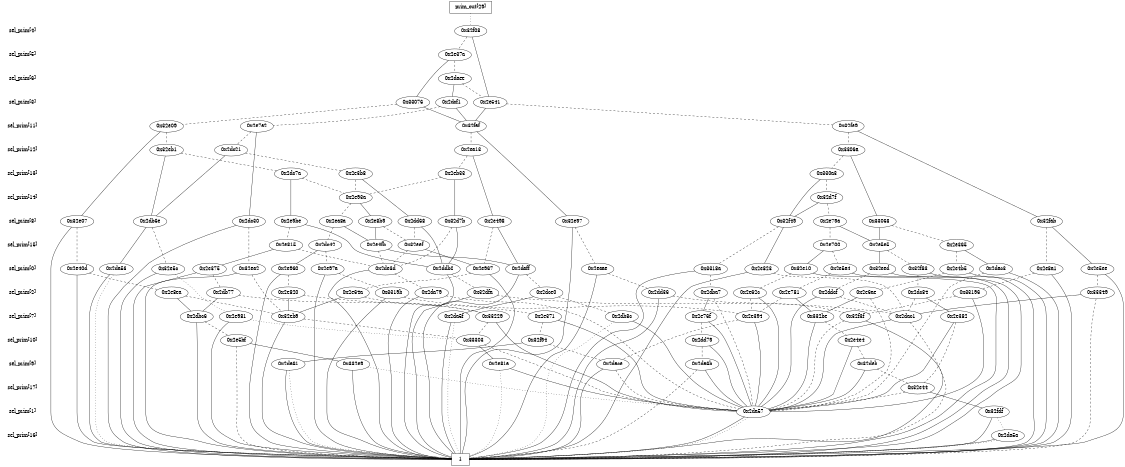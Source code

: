 digraph "DD" {
size = "7.5,10"
center = true;
edge [dir = none];
{ node [shape = plaintext];
  edge [style = invis];
  "CONST NODES" [style = invis];
" sel_prim[4] " -> " sel_prim[5] " -> " sel_prim[6] " -> " sel_prim[3] " -> " sel_prim[11] " -> " sel_prim[12] " -> " sel_prim[13] " -> " sel_prim[14] " -> " sel_prim[8] " -> " sel_prim[15] " -> " sel_prim[0] " -> " sel_prim[2] " -> " sel_prim[7] " -> " sel_prim[10] " -> " sel_prim[9] " -> " sel_prim[17] " -> " sel_prim[1] " -> " sel_prim[16] " -> "CONST NODES"; 
}
{ rank = same; node [shape = box]; edge [style = invis];
"  prim_out[29]  "; }
{ rank = same; " sel_prim[4] ";
"0x32f08";
}
{ rank = same; " sel_prim[5] ";
"0x2e37a";
}
{ rank = same; " sel_prim[6] ";
"0x2daee";
}
{ rank = same; " sel_prim[3] ";
"0x33076";
"0x2dcf1";
"0x2e541";
}
{ rank = same; " sel_prim[11] ";
"0x32e09";
"0x2e7a2";
"0x32fe9";
"0x32faf";
}
{ rank = same; " sel_prim[12] ";
"0x2ea13";
"0x32eb1";
"0x3306a";
"0x2dc21";
}
{ rank = same; " sel_prim[13] ";
"0x2eb33";
"0x2e3b8";
"0x330a3";
"0x2dc7a";
}
{ rank = same; " sel_prim[14] ";
"0x32d7f";
"0x2e93a";
}
{ rank = same; " sel_prim[8] ";
"0x2ea8a";
"0x32f49";
"0x2dd68";
"0x2db6e";
"0x2e79a";
"0x2e498";
"0x2dc30";
"0x2e8b9";
"0x2e9be";
"0x32d7b";
"0x32e97";
"0x32e07";
"0x33068";
"0x32fab";
}
{ rank = same; " sel_prim[15] ";
"0x2e815";
"0x2e4fb";
"0x2e5e5";
"0x2e365";
"0x32eef";
"0x2e700";
"0x2dc42";
}
{ rank = same; " sel_prim[0] ";
"0x2eaae";
"0x2e823";
"0x32f83";
"0x2da56";
"0x2e960";
"0x2dac3";
"0x32e10";
"0x2e5ee";
"0x32eed";
"0x2e4b5";
"0x2e8a1";
"0x2e40d";
"0x2e97a";
"0x2daff";
"0x3318a";
"0x2e5a4";
"0x2ddb0";
"0x2e967";
"0x32ea2";
"0x2de3d";
"0x32e5c";
"0x2e375";
}
{ rank = same; " sel_prim[2] ";
"0x2e781";
"0x2dba7";
"0x2dd36";
"0x2e64a";
"0x2dce0";
"0x32dfa";
"0x2db77";
"0x2e8ea";
"0x2da79";
"0x2e6ae";
"0x2e820";
"0x2e62c";
"0x33349";
"0x2dc84";
"0x33196";
"0x2ddcf";
"0x3319b";
}
{ rank = same; " sel_prim[7] ";
"0x2e394";
"0x2db8c";
"0x2dac1";
"0x33229";
"0x2e371";
"0x2da5f";
"0x2e981";
"0x32eb9";
"0x32f3f";
"0x2dbc6";
"0x2e382";
"0x2e76f";
"0x332be";
}
{ rank = same; " sel_prim[10] ";
"0x2e4e4";
"0x33303";
"0x2dd79";
"0x32f94";
"0x2e5bf";
}
{ rank = same; " sel_prim[9] ";
"0x2e81a";
"0x2da6b";
"0x2da61";
"0x332e9";
"0x2dace";
"0x32deb";
}
{ rank = same; " sel_prim[17] ";
"0x32e44";
}
{ rank = same; " sel_prim[1] ";
"0x2da57";
"0x32fdf";
}
{ rank = same; " sel_prim[16] ";
"0x2da5a";
}
{ rank = same; "CONST NODES";
{ node [shape = box]; "0x2da52";
}
}
"  prim_out[29]  " -> "0x32f08" [style = dotted];
"0x32f08" -> "0x2e541";
"0x32f08" -> "0x2e37a" [style = dashed];
"0x2e37a" -> "0x33076";
"0x2e37a" -> "0x2daee" [style = dashed];
"0x2daee" -> "0x2dcf1";
"0x2daee" -> "0x2e541" [style = dashed];
"0x33076" -> "0x32faf";
"0x33076" -> "0x32e09" [style = dashed];
"0x2dcf1" -> "0x32faf";
"0x2dcf1" -> "0x2e7a2" [style = dashed];
"0x2e541" -> "0x32faf";
"0x2e541" -> "0x32fe9" [style = dashed];
"0x32e09" -> "0x32e07";
"0x32e09" -> "0x32eb1" [style = dashed];
"0x2e7a2" -> "0x2dc30";
"0x2e7a2" -> "0x2dc21" [style = dashed];
"0x32fe9" -> "0x32fab";
"0x32fe9" -> "0x3306a" [style = dashed];
"0x32faf" -> "0x32e97";
"0x32faf" -> "0x2ea13" [style = dashed];
"0x2ea13" -> "0x2e498";
"0x2ea13" -> "0x2eb33" [style = dashed];
"0x32eb1" -> "0x2db6e";
"0x32eb1" -> "0x2dc7a" [style = dashed];
"0x3306a" -> "0x33068";
"0x3306a" -> "0x330a3" [style = dashed];
"0x2dc21" -> "0x2db6e";
"0x2dc21" -> "0x2e3b8" [style = dashed];
"0x2eb33" -> "0x32d7b";
"0x2eb33" -> "0x2e93a" [style = dashed];
"0x2e3b8" -> "0x2dd68";
"0x2e3b8" -> "0x2e93a" [style = dashed];
"0x330a3" -> "0x32f49";
"0x330a3" -> "0x32d7f" [style = dashed];
"0x2dc7a" -> "0x2e9be";
"0x2dc7a" -> "0x2e93a" [style = dashed];
"0x32d7f" -> "0x32f49";
"0x32d7f" -> "0x2e79a" [style = dashed];
"0x2e93a" -> "0x2e8b9";
"0x2e93a" -> "0x2ea8a" [style = dashed];
"0x2ea8a" -> "0x2e4fb";
"0x2ea8a" -> "0x2dc42" [style = dashed];
"0x32f49" -> "0x2e823";
"0x32f49" -> "0x3318a" [style = dashed];
"0x2dd68" -> "0x2ddb0";
"0x2dd68" -> "0x32eef" [style = dashed];
"0x2db6e" -> "0x2da56";
"0x2db6e" -> "0x32e5c" [style = dashed];
"0x2e79a" -> "0x2e5e5";
"0x2e79a" -> "0x2e700" [style = dashed];
"0x2e498" -> "0x2daff";
"0x2e498" -> "0x2e967" [style = dashed];
"0x2dc30" -> "0x2da52";
"0x2dc30" -> "0x32ea2" [style = dashed];
"0x2e8b9" -> "0x2e4fb";
"0x2e8b9" -> "0x32eef" [style = dashed];
"0x2e9be" -> "0x2ddb0";
"0x2e9be" -> "0x2e815" [style = dashed];
"0x32d7b" -> "0x2ddb0";
"0x32d7b" -> "0x2de3d" [style = dashed];
"0x32e97" -> "0x2da52";
"0x32e97" -> "0x2eaae" [style = dashed];
"0x32e07" -> "0x2da52";
"0x32e07" -> "0x2e40d" [style = dashed];
"0x33068" -> "0x2e5e5";
"0x33068" -> "0x2e365" [style = dashed];
"0x32fab" -> "0x2e5ee";
"0x32fab" -> "0x2e8a1" [style = dashed];
"0x2e815" -> "0x2e375";
"0x2e815" -> "0x2de3d" [style = dashed];
"0x2e4fb" -> "0x2daff";
"0x2e4fb" -> "0x2de3d" [style = dashed];
"0x2e5e5" -> "0x32eed";
"0x2e5e5" -> "0x32f83" [style = dashed];
"0x2e365" -> "0x2dac3";
"0x2e365" -> "0x2e4b5" [style = dashed];
"0x32eef" -> "0x2e967";
"0x32eef" -> "0x2de3d" [style = dashed];
"0x2e700" -> "0x32e10";
"0x2e700" -> "0x2e5a4" [style = dashed];
"0x2dc42" -> "0x2e960";
"0x2dc42" -> "0x2e97a" [style = dashed];
"0x2eaae" -> "0x2da52";
"0x2eaae" -> "0x2dd36" [style = dashed];
"0x2e823" -> "0x2da52";
"0x2e823" -> "0x2dac1" [style = dashed];
"0x32f83" -> "0x2da52";
"0x32f83" -> "0x2dc84" [style = dashed];
"0x2da56" -> "0x2da52";
"0x2da56" -> "0x2da52" [style = dotted];
"0x2e960" -> "0x2da52";
"0x2e960" -> "0x2e820" [style = dashed];
"0x2dac3" -> "0x2da52";
"0x2dac3" -> "0x2da57" [style = dashed];
"0x32e10" -> "0x2da52";
"0x32e10" -> "0x2e62c" [style = dashed];
"0x2e5ee" -> "0x2da52";
"0x2e5ee" -> "0x33349" [style = dashed];
"0x32eed" -> "0x2da52";
"0x32eed" -> "0x2ddcf" [style = dashed];
"0x2e4b5" -> "0x2da52";
"0x2e4b5" -> "0x2e6ae" [style = dashed];
"0x2e8a1" -> "0x2da52";
"0x2e8a1" -> "0x33196" [style = dashed];
"0x2e40d" -> "0x2da52";
"0x2e40d" -> "0x2e8ea" [style = dashed];
"0x2e97a" -> "0x2da52";
"0x2e97a" -> "0x3319b" [style = dashed];
"0x2daff" -> "0x2da52";
"0x2daff" -> "0x2dce0" [style = dashed];
"0x3318a" -> "0x2da52";
"0x3318a" -> "0x2dba7" [style = dashed];
"0x2e5a4" -> "0x2da52";
"0x2e5a4" -> "0x2e781" [style = dashed];
"0x2ddb0" -> "0x2da52";
"0x2ddb0" -> "0x32dfa" [style = dashed];
"0x2e967" -> "0x2da52";
"0x2e967" -> "0x2e64a" [style = dashed];
"0x32ea2" -> "0x2da52";
"0x32ea2" -> "0x32eb9" [style = dashed];
"0x2de3d" -> "0x2da52";
"0x2de3d" -> "0x2da79" [style = dashed];
"0x32e5c" -> "0x2da52";
"0x32e5c" -> "0x2e981" [style = dotted];
"0x2e375" -> "0x2da52";
"0x2e375" -> "0x2db77" [style = dashed];
"0x2e781" -> "0x332be";
"0x2e781" -> "0x2e394" [style = dashed];
"0x2dba7" -> "0x2e76f";
"0x2dba7" -> "0x2da57" [style = dashed];
"0x2dd36" -> "0x2da52";
"0x2dd36" -> "0x32f3f" [style = dashed];
"0x2e64a" -> "0x32eb9";
"0x2e64a" -> "0x33229" [style = dashed];
"0x2dce0" -> "0x2da5f";
"0x2dce0" -> "0x2db8c" [style = dashed];
"0x32dfa" -> "0x2da52";
"0x32dfa" -> "0x2dac1" [style = dashed];
"0x2db77" -> "0x2dbc6";
"0x2db77" -> "0x33229" [style = dashed];
"0x2e8ea" -> "0x2dbc6";
"0x2e8ea" -> "0x32eb9" [style = dashed];
"0x2da79" -> "0x2da52";
"0x2da79" -> "0x2da57" [style = dashed];
"0x2e6ae" -> "0x332be";
"0x2e6ae" -> "0x2da57" [style = dashed];
"0x2e820" -> "0x32eb9";
"0x2e820" -> "0x2e371" [style = dashed];
"0x2e62c" -> "0x2da57";
"0x2e62c" -> "0x2e394" [style = dashed];
"0x33349" -> "0x2dac1";
"0x33349" -> "0x2da52" [style = dashed];
"0x2dc84" -> "0x2e382";
"0x2dc84" -> "0x2dac1" [style = dashed];
"0x33196" -> "0x2da57";
"0x33196" -> "0x32f3f" [style = dashed];
"0x2ddcf" -> "0x2da57";
"0x2ddcf" -> "0x2dac1" [style = dashed];
"0x3319b" -> "0x2da52";
"0x3319b" -> "0x2e394" [style = dashed];
"0x2e394" -> "0x2da57";
"0x2e394" -> "0x2dace" [style = dashed];
"0x2db8c" -> "0x2da57";
"0x2db8c" -> "0x2da52" [style = dotted];
"0x2dac1" -> "0x2da57";
"0x2dac1" -> "0x2da52" [style = dashed];
"0x33229" -> "0x2da57";
"0x33229" -> "0x33303" [style = dashed];
"0x2e371" -> "0x2da57";
"0x2e371" -> "0x32f94" [style = dashed];
"0x2da5f" -> "0x2da52";
"0x2da5f" -> "0x2da52" [style = dotted];
"0x2e981" -> "0x2da52";
"0x2e981" -> "0x33303" [style = dotted];
"0x32eb9" -> "0x2da52";
"0x32eb9" -> "0x33303" [style = dashed];
"0x32f3f" -> "0x2da52";
"0x32f3f" -> "0x2da57" [style = dashed];
"0x2dbc6" -> "0x2da52";
"0x2dbc6" -> "0x2e5bf" [style = dashed];
"0x2e382" -> "0x2da57";
"0x2e382" -> "0x32e44" [style = dashed];
"0x2e76f" -> "0x2da57";
"0x2e76f" -> "0x2dd79" [style = dashed];
"0x332be" -> "0x2da57";
"0x332be" -> "0x2e4e4" [style = dashed];
"0x2e4e4" -> "0x2da57";
"0x2e4e4" -> "0x32deb" [style = dashed];
"0x33303" -> "0x2e81a";
"0x33303" -> "0x2da57" [style = dashed];
"0x2dd79" -> "0x2da57";
"0x2dd79" -> "0x2da6b" [style = dashed];
"0x32f94" -> "0x2da61";
"0x32f94" -> "0x2dace" [style = dashed];
"0x2e5bf" -> "0x332e9";
"0x2e5bf" -> "0x2da52" [style = dashed];
"0x2e81a" -> "0x2da57";
"0x2e81a" -> "0x2da52" [style = dotted];
"0x2da6b" -> "0x2da57";
"0x2da6b" -> "0x2da52" [style = dashed];
"0x2da61" -> "0x2da52";
"0x2da61" -> "0x2da52" [style = dotted];
"0x332e9" -> "0x2da52";
"0x332e9" -> "0x2da57" [style = dotted];
"0x2dace" -> "0x2da52";
"0x2dace" -> "0x2da57" [style = dashed];
"0x32deb" -> "0x2da57";
"0x32deb" -> "0x32e44" [style = dashed];
"0x32e44" -> "0x32fdf";
"0x32e44" -> "0x2da57" [style = dashed];
"0x2da57" -> "0x2da52";
"0x2da57" -> "0x2da52" [style = dotted];
"0x32fdf" -> "0x2da52";
"0x32fdf" -> "0x2da5a" [style = dotted];
"0x2da5a" -> "0x2da52";
"0x2da5a" -> "0x2da52" [style = dotted];
"0x2da52" [label = "1"];
}
